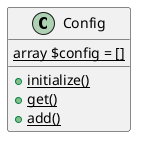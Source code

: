 @startuml

class Config{
    {static} array $config = []
    {static} + initialize()
    {static} + get()
    {static} + add()
}
@enduml